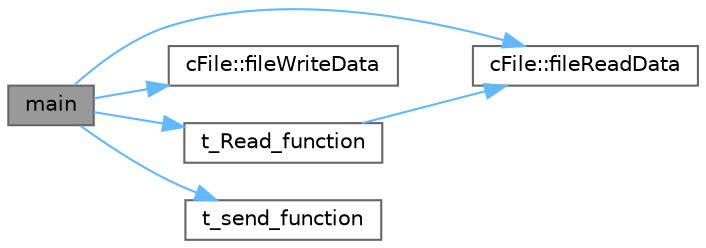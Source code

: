 digraph "main"
{
 // LATEX_PDF_SIZE
  bgcolor="transparent";
  edge [fontname=Helvetica,fontsize=10,labelfontname=Helvetica,labelfontsize=10];
  node [fontname=Helvetica,fontsize=10,shape=box,height=0.2,width=0.4];
  rankdir="LR";
  Node1 [label="main",height=0.2,width=0.4,color="gray40", fillcolor="grey60", style="filled", fontcolor="black",tooltip=" "];
  Node1 -> Node2 [color="steelblue1",style="solid"];
  Node2 [label="cFile::fileReadData",height=0.2,width=0.4,color="grey40", fillcolor="white", style="filled",URL="$classc_file.html#a76aa31c62f926cbefb8fc6b7b7279f18",tooltip="fUNCTION FOR READ ON THE FILE fd THAT BELONG TO THE CLASS"];
  Node1 -> Node3 [color="steelblue1",style="solid"];
  Node3 [label="cFile::fileWriteData",height=0.2,width=0.4,color="grey40", fillcolor="white", style="filled",URL="$classc_file.html#a356b90beb9dbec359fc823b9d79ce930",tooltip="fUNCTION FOR WRITE ON THE FILE fd THAT BELONG TO THE CLASS"];
  Node1 -> Node4 [color="steelblue1",style="solid"];
  Node4 [label="t_Read_function",height=0.2,width=0.4,color="grey40", fillcolor="white", style="filled",URL="$comunication_process_8cpp.html#a3e8f9dfb6aa0d645f5637f7e2390c878",tooltip=" "];
  Node4 -> Node2 [color="steelblue1",style="solid"];
  Node1 -> Node5 [color="steelblue1",style="solid"];
  Node5 [label="t_send_function",height=0.2,width=0.4,color="grey40", fillcolor="white", style="filled",URL="$comunication_process_8cpp.html#af76cdb01b3fa2722d0270797eaad24ba",tooltip=" "];
}
